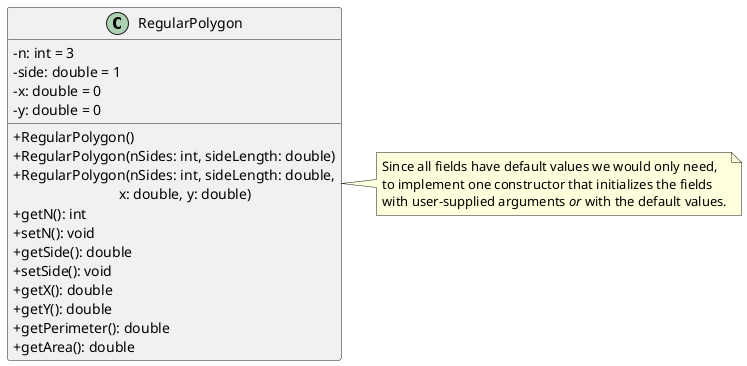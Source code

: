 @startuml
' Disable shape representation of modifiers

skinparam classAttributeIconSize 0

class RegularPolygon {
- n: int = 3
- side: double = 1
- x: double = 0
- y: double = 0
+ RegularPolygon()
+ RegularPolygon(nSides: int, sideLength: double)
+ RegularPolygon(nSides: int, sideLength: double,\n\t\t\t     x: double, y: double)
+ getN(): int
+ setN(): void
+ getSide(): double
+ setSide(): void
+ getX(): double
+ getY(): double
+ getPerimeter(): double
+ getArea(): double
}
note right of RegularPolygon
Since all fields have default values we would only need,
to implement one constructor that initializes the fields
with user-supplied arguments <i>or</i> with the default values.
end note
@enduml